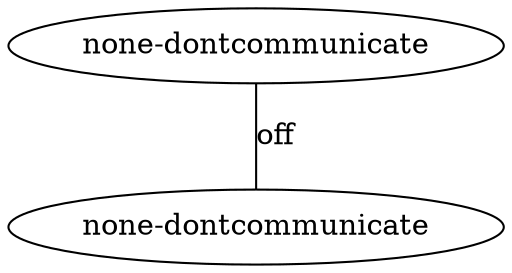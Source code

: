 digraph machine_tree {
edge [dir=none];
node0 [ label = "none-dontcommunicate" ];
node1 [ label = "none-dontcommunicate" ];
node0 -> node1 [label="off"];
}